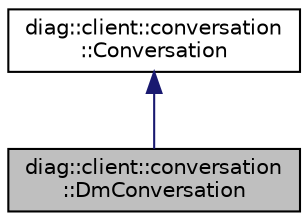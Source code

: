 digraph "diag::client::conversation::DmConversation"
{
 // LATEX_PDF_SIZE
  edge [fontname="Helvetica",fontsize="10",labelfontname="Helvetica",labelfontsize="10"];
  node [fontname="Helvetica",fontsize="10",shape=record];
  Node1 [label="diag::client::conversation\l::DmConversation",height=0.2,width=0.4,color="black", fillcolor="grey75", style="filled", fontcolor="black",tooltip="Class to establish connection with Diagnostic Server."];
  Node2 -> Node1 [dir="back",color="midnightblue",fontsize="10",style="solid",fontname="Helvetica"];
  Node2 [label="diag::client::conversation\l::Conversation",height=0.2,width=0.4,color="black", fillcolor="white", style="filled",URL="$classdiag_1_1client_1_1conversation_1_1Conversation.html",tooltip="Interface for diag client conversation."];
}
